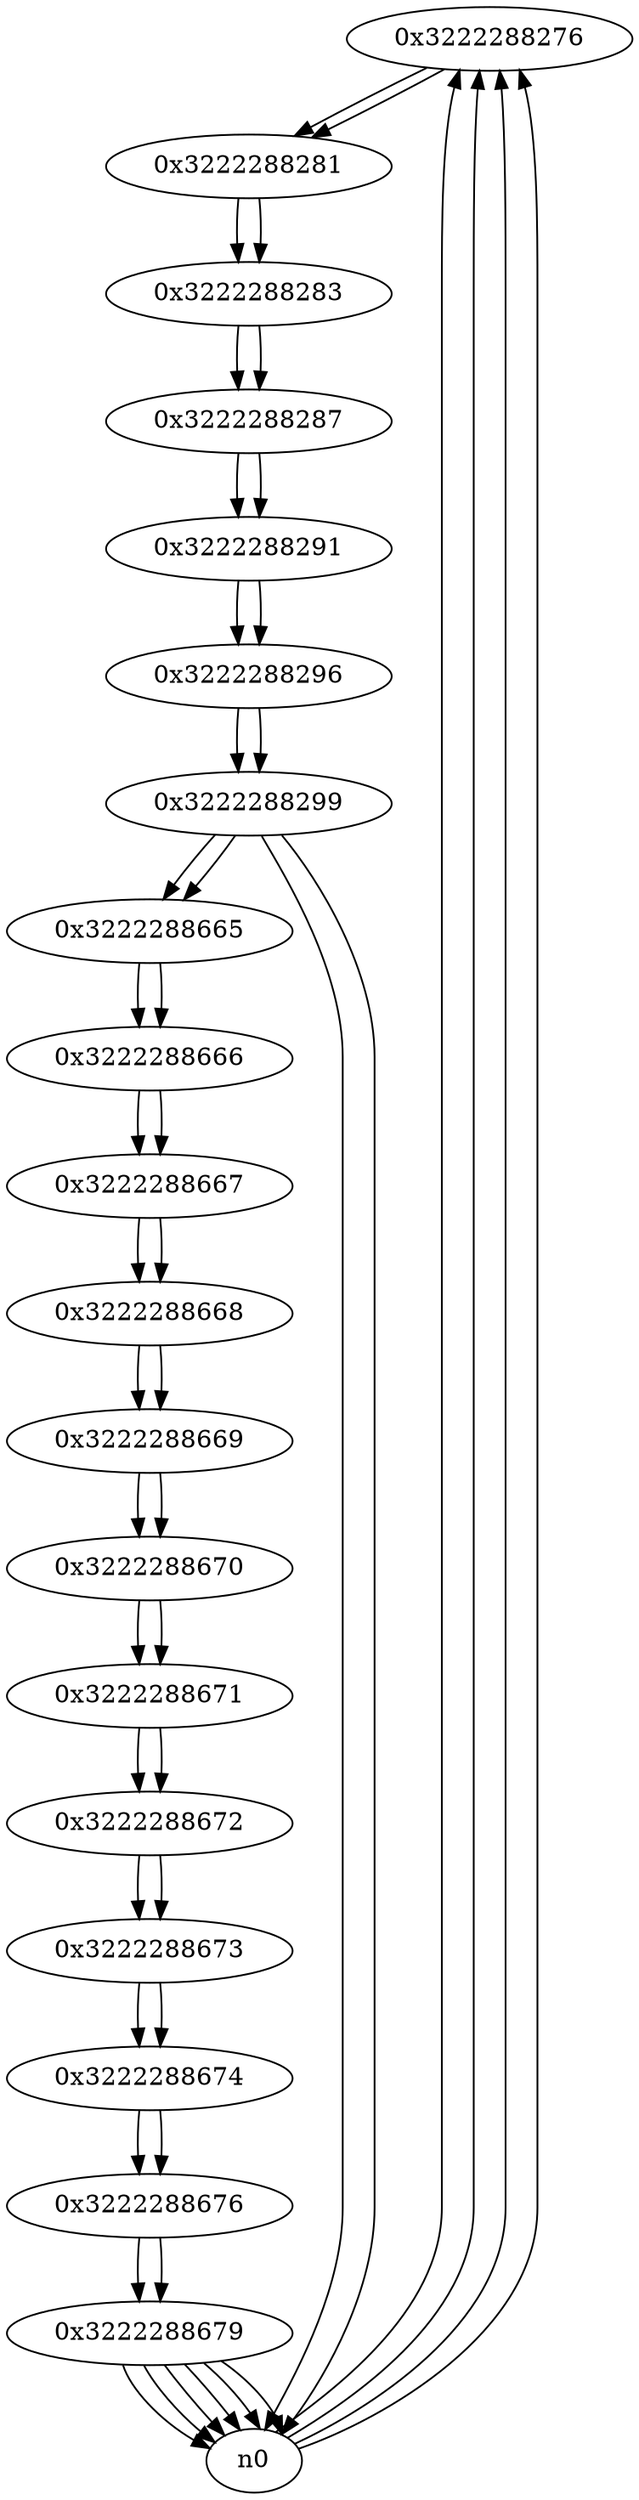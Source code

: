 digraph G{
/* nodes */
  n1 [label="0x3222288276"]
  n2 [label="0x3222288281"]
  n3 [label="0x3222288283"]
  n4 [label="0x3222288287"]
  n5 [label="0x3222288291"]
  n6 [label="0x3222288296"]
  n7 [label="0x3222288299"]
  n8 [label="0x3222288665"]
  n9 [label="0x3222288666"]
  n10 [label="0x3222288667"]
  n11 [label="0x3222288668"]
  n12 [label="0x3222288669"]
  n13 [label="0x3222288670"]
  n14 [label="0x3222288671"]
  n15 [label="0x3222288672"]
  n16 [label="0x3222288673"]
  n17 [label="0x3222288674"]
  n18 [label="0x3222288676"]
  n19 [label="0x3222288679"]
/* edges */
n1 -> n2;
n0 -> n1;
n0 -> n1;
n0 -> n1;
n0 -> n1;
n2 -> n3;
n1 -> n2;
n3 -> n4;
n2 -> n3;
n4 -> n5;
n3 -> n4;
n5 -> n6;
n4 -> n5;
n6 -> n7;
n5 -> n6;
n7 -> n0;
n7 -> n8;
n7 -> n0;
n6 -> n7;
n8 -> n9;
n7 -> n8;
n9 -> n10;
n8 -> n9;
n10 -> n11;
n9 -> n10;
n11 -> n12;
n10 -> n11;
n12 -> n13;
n11 -> n12;
n13 -> n14;
n12 -> n13;
n14 -> n15;
n13 -> n14;
n15 -> n16;
n14 -> n15;
n16 -> n17;
n15 -> n16;
n17 -> n18;
n16 -> n17;
n18 -> n19;
n17 -> n18;
n19 -> n0;
n19 -> n0;
n19 -> n0;
n19 -> n0;
n19 -> n0;
n19 -> n0;
n18 -> n19;
}
